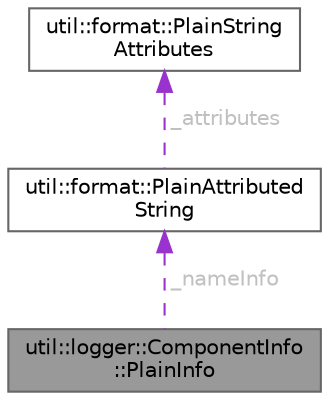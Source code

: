 digraph "util::logger::ComponentInfo::PlainInfo"
{
 // LATEX_PDF_SIZE
  bgcolor="transparent";
  edge [fontname=Helvetica,fontsize=10,labelfontname=Helvetica,labelfontsize=10];
  node [fontname=Helvetica,fontsize=10,shape=box,height=0.2,width=0.4];
  Node1 [id="Node000001",label="util::logger::ComponentInfo\l::PlainInfo",height=0.2,width=0.4,color="gray40", fillcolor="grey60", style="filled", fontcolor="black",tooltip=" "];
  Node2 -> Node1 [id="edge1_Node000001_Node000002",dir="back",color="darkorchid3",style="dashed",tooltip=" ",label=" _nameInfo",fontcolor="grey" ];
  Node2 [id="Node000002",label="util::format::PlainAttributed\lString",height=0.2,width=0.4,color="gray40", fillcolor="white", style="filled",URL="$d5/d3f/structutil_1_1format_1_1PlainAttributedString.html",tooltip=" "];
  Node3 -> Node2 [id="edge2_Node000002_Node000003",dir="back",color="darkorchid3",style="dashed",tooltip=" ",label=" _attributes",fontcolor="grey" ];
  Node3 [id="Node000003",label="util::format::PlainString\lAttributes",height=0.2,width=0.4,color="gray40", fillcolor="white", style="filled",URL="$d5/d91/structutil_1_1format_1_1PlainStringAttributes.html",tooltip=" "];
}
